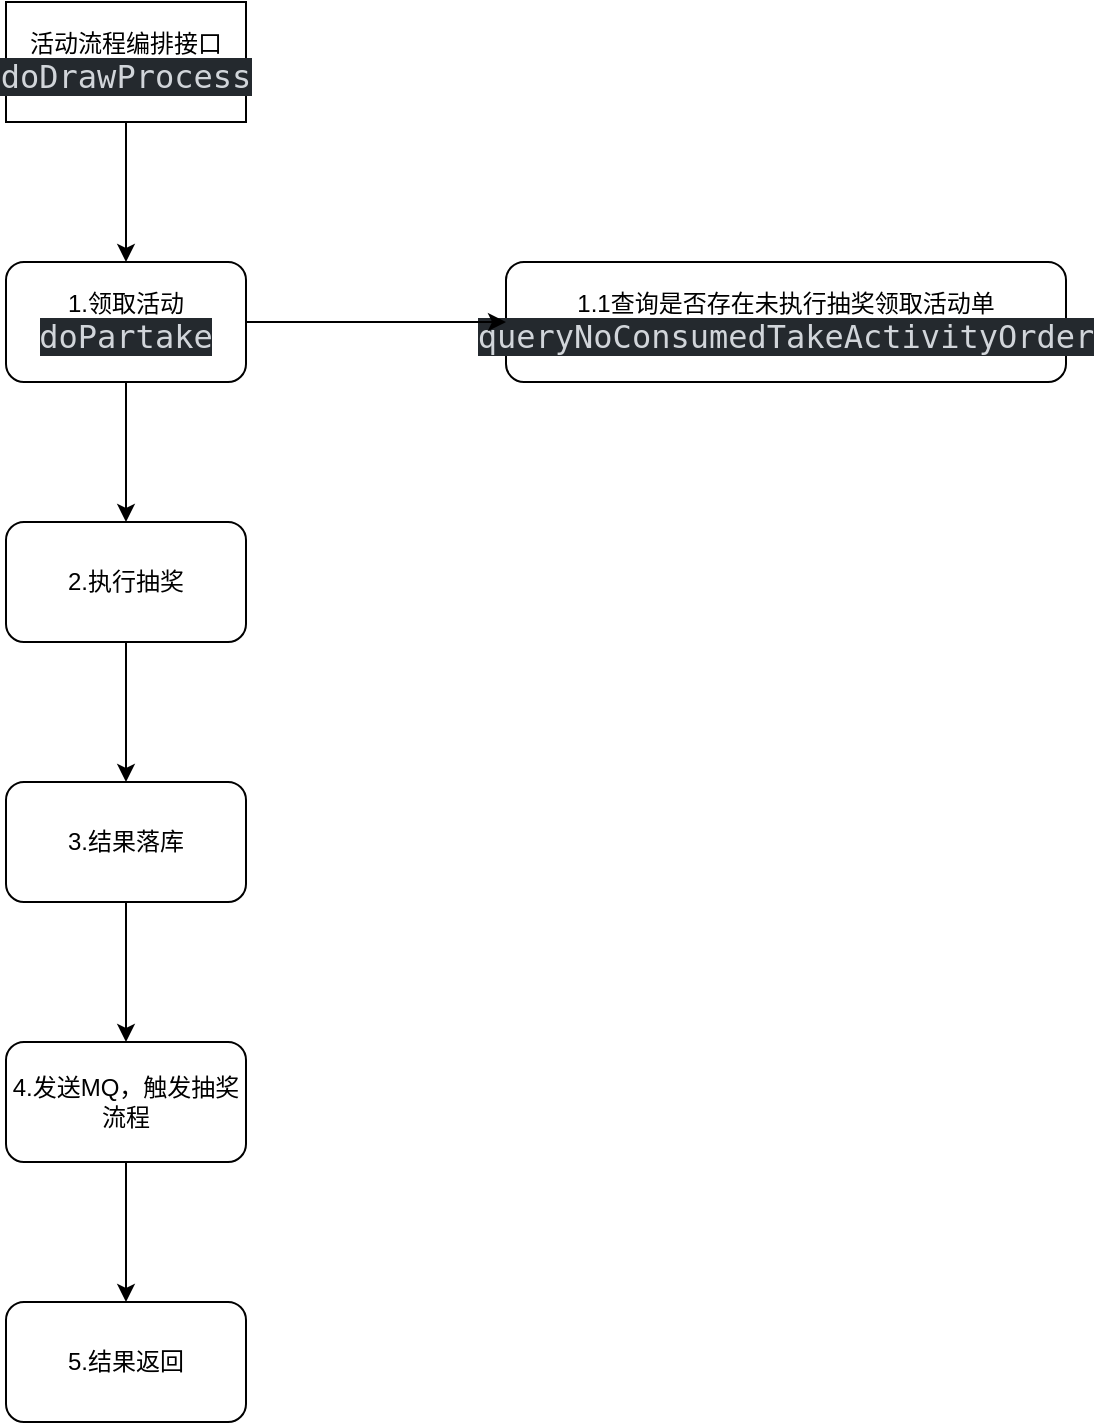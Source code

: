 <mxfile version="21.5.0" type="github">
  <diagram name="第 1 页" id="bibF9dJg5SwcvGGGdXnd">
    <mxGraphModel dx="1066" dy="725" grid="1" gridSize="10" guides="1" tooltips="1" connect="1" arrows="1" fold="1" page="1" pageScale="1" pageWidth="827" pageHeight="1169" math="0" shadow="0">
      <root>
        <mxCell id="0" />
        <mxCell id="1" parent="0" />
        <mxCell id="CFQvKzb5lcJhRTIT20Lr-2" value="1.领取活动&lt;br&gt;&lt;div style=&quot;background-color: rgb(36, 41, 46); color: rgb(209, 213, 218); font-family: &amp;quot;JetBrains Mono&amp;quot;, monospace; font-size: 12pt;&quot;&gt;doPartake&lt;/div&gt;" style="rounded=1;whiteSpace=wrap;html=1;" vertex="1" parent="1">
          <mxGeometry x="50" y="220" width="120" height="60" as="geometry" />
        </mxCell>
        <mxCell id="CFQvKzb5lcJhRTIT20Lr-3" value="活动流程编排接口&lt;br style=&quot;border-color: var(--border-color);&quot;&gt;&lt;div style=&quot;border-color: var(--border-color); background-color: rgb(36, 41, 46); color: rgb(209, 213, 218); font-family: &amp;quot;JetBrains Mono&amp;quot;, monospace; font-size: 12pt;&quot;&gt;doDrawProcess&lt;/div&gt;" style="rounded=0;whiteSpace=wrap;html=1;" vertex="1" parent="1">
          <mxGeometry x="50" y="90" width="120" height="60" as="geometry" />
        </mxCell>
        <mxCell id="CFQvKzb5lcJhRTIT20Lr-4" value="" style="endArrow=classic;html=1;rounded=0;exitX=0.5;exitY=1;exitDx=0;exitDy=0;" edge="1" parent="1" source="CFQvKzb5lcJhRTIT20Lr-3" target="CFQvKzb5lcJhRTIT20Lr-2">
          <mxGeometry width="50" height="50" relative="1" as="geometry">
            <mxPoint x="180" y="380" as="sourcePoint" />
            <mxPoint x="230" y="330" as="targetPoint" />
          </mxGeometry>
        </mxCell>
        <mxCell id="CFQvKzb5lcJhRTIT20Lr-5" value="2.执行抽奖" style="rounded=1;whiteSpace=wrap;html=1;" vertex="1" parent="1">
          <mxGeometry x="50" y="350" width="120" height="60" as="geometry" />
        </mxCell>
        <mxCell id="CFQvKzb5lcJhRTIT20Lr-6" value="3.结果落库" style="rounded=1;whiteSpace=wrap;html=1;" vertex="1" parent="1">
          <mxGeometry x="50" y="480" width="120" height="60" as="geometry" />
        </mxCell>
        <mxCell id="CFQvKzb5lcJhRTIT20Lr-7" value="4.发送MQ，触发抽奖流程" style="rounded=1;whiteSpace=wrap;html=1;" vertex="1" parent="1">
          <mxGeometry x="50" y="610" width="120" height="60" as="geometry" />
        </mxCell>
        <mxCell id="CFQvKzb5lcJhRTIT20Lr-8" value="5.结果返回" style="rounded=1;whiteSpace=wrap;html=1;" vertex="1" parent="1">
          <mxGeometry x="50" y="740" width="120" height="60" as="geometry" />
        </mxCell>
        <mxCell id="CFQvKzb5lcJhRTIT20Lr-9" value="1.1查询是否存在未执行抽奖领取活动单&lt;br&gt;&lt;div style=&quot;background-color: rgb(36, 41, 46); color: rgb(209, 213, 218); font-family: &amp;quot;JetBrains Mono&amp;quot;, monospace; font-size: 12pt;&quot;&gt;queryNoConsumedTakeActivityOrder&lt;/div&gt;" style="rounded=1;whiteSpace=wrap;html=1;" vertex="1" parent="1">
          <mxGeometry x="300" y="220" width="280" height="60" as="geometry" />
        </mxCell>
        <mxCell id="CFQvKzb5lcJhRTIT20Lr-10" value="" style="endArrow=classic;html=1;rounded=0;exitX=0.5;exitY=1;exitDx=0;exitDy=0;" edge="1" parent="1" source="CFQvKzb5lcJhRTIT20Lr-2" target="CFQvKzb5lcJhRTIT20Lr-5">
          <mxGeometry width="50" height="50" relative="1" as="geometry">
            <mxPoint x="200" y="280" as="sourcePoint" />
            <mxPoint x="250" y="230" as="targetPoint" />
          </mxGeometry>
        </mxCell>
        <mxCell id="CFQvKzb5lcJhRTIT20Lr-11" value="" style="endArrow=classic;html=1;rounded=0;exitX=0.5;exitY=1;exitDx=0;exitDy=0;" edge="1" parent="1" source="CFQvKzb5lcJhRTIT20Lr-5" target="CFQvKzb5lcJhRTIT20Lr-6">
          <mxGeometry width="50" height="50" relative="1" as="geometry">
            <mxPoint x="120" y="290" as="sourcePoint" />
            <mxPoint x="120" y="360" as="targetPoint" />
          </mxGeometry>
        </mxCell>
        <mxCell id="CFQvKzb5lcJhRTIT20Lr-12" value="" style="endArrow=classic;html=1;rounded=0;exitX=0.5;exitY=1;exitDx=0;exitDy=0;" edge="1" parent="1" source="CFQvKzb5lcJhRTIT20Lr-6" target="CFQvKzb5lcJhRTIT20Lr-7">
          <mxGeometry width="50" height="50" relative="1" as="geometry">
            <mxPoint x="100" y="550" as="sourcePoint" />
            <mxPoint x="120" y="490" as="targetPoint" />
          </mxGeometry>
        </mxCell>
        <mxCell id="CFQvKzb5lcJhRTIT20Lr-13" value="" style="endArrow=classic;html=1;rounded=0;exitX=0.5;exitY=1;exitDx=0;exitDy=0;" edge="1" parent="1" source="CFQvKzb5lcJhRTIT20Lr-7" target="CFQvKzb5lcJhRTIT20Lr-8">
          <mxGeometry width="50" height="50" relative="1" as="geometry">
            <mxPoint x="120" y="550" as="sourcePoint" />
            <mxPoint x="120" y="620" as="targetPoint" />
          </mxGeometry>
        </mxCell>
        <mxCell id="CFQvKzb5lcJhRTIT20Lr-14" value="" style="endArrow=classic;html=1;rounded=0;exitX=1;exitY=0.5;exitDx=0;exitDy=0;entryX=0;entryY=0.5;entryDx=0;entryDy=0;" edge="1" parent="1" source="CFQvKzb5lcJhRTIT20Lr-2" target="CFQvKzb5lcJhRTIT20Lr-9">
          <mxGeometry width="50" height="50" relative="1" as="geometry">
            <mxPoint x="120" y="290" as="sourcePoint" />
            <mxPoint x="120" y="360" as="targetPoint" />
          </mxGeometry>
        </mxCell>
      </root>
    </mxGraphModel>
  </diagram>
</mxfile>
